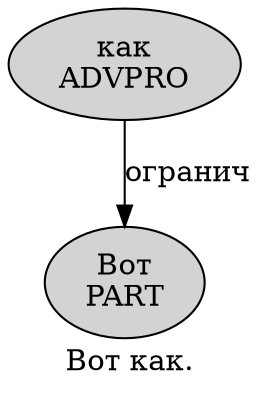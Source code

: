 digraph SENTENCE_980 {
	graph [label="Вот как."]
	node [style=filled]
		0 [label="Вот
PART" color="" fillcolor=lightgray penwidth=1 shape=ellipse]
		1 [label="как
ADVPRO" color="" fillcolor=lightgray penwidth=1 shape=ellipse]
			1 -> 0 [label="огранич"]
}